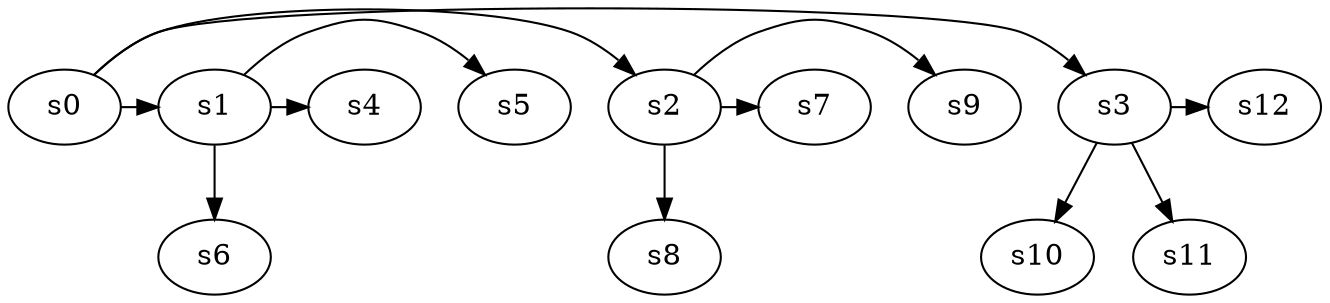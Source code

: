 digraph game_0247_branch_3_3 {
    s0 [name="s0", player=0];
    s1 [name="s1", player=1];
    s2 [name="s2", player=0, target=1];
    s3 [name="s3", player=1];
    s4 [name="s4", player=0];
    s5 [name="s5", player=0];
    s6 [name="s6", player=1];
    s7 [name="s7", player=1, target=1];
    s8 [name="s8", player=0];
    s9 [name="s9", player=0];
    s10 [name="s10", player=0, target=1];
    s11 [name="s11", player=0, target=1];
    s12 [name="s12", player=0, target=1];

    s0 -> s1 [constraint="!(time % 3 == 0)"];
    s0 -> s2 [constraint="time == 0 || time == 2"];
    s0 -> s3 [constraint="!(time % 3 == 0)"];
    s1 -> s4 [constraint="time == 4 || time == 10"];
    s1 -> s5 [constraint="time % 3 == 0"];
    s1 -> s6;
    s2 -> s7 [constraint="!(time % 5 == 0)"];
    s2 -> s8;
    s2 -> s9 [constraint="time % 6 == 0"];
    s3 -> s10;
    s3 -> s11;
    s3 -> s12 [constraint="time % 3 == 0 || time % 2 == 1"];
}
